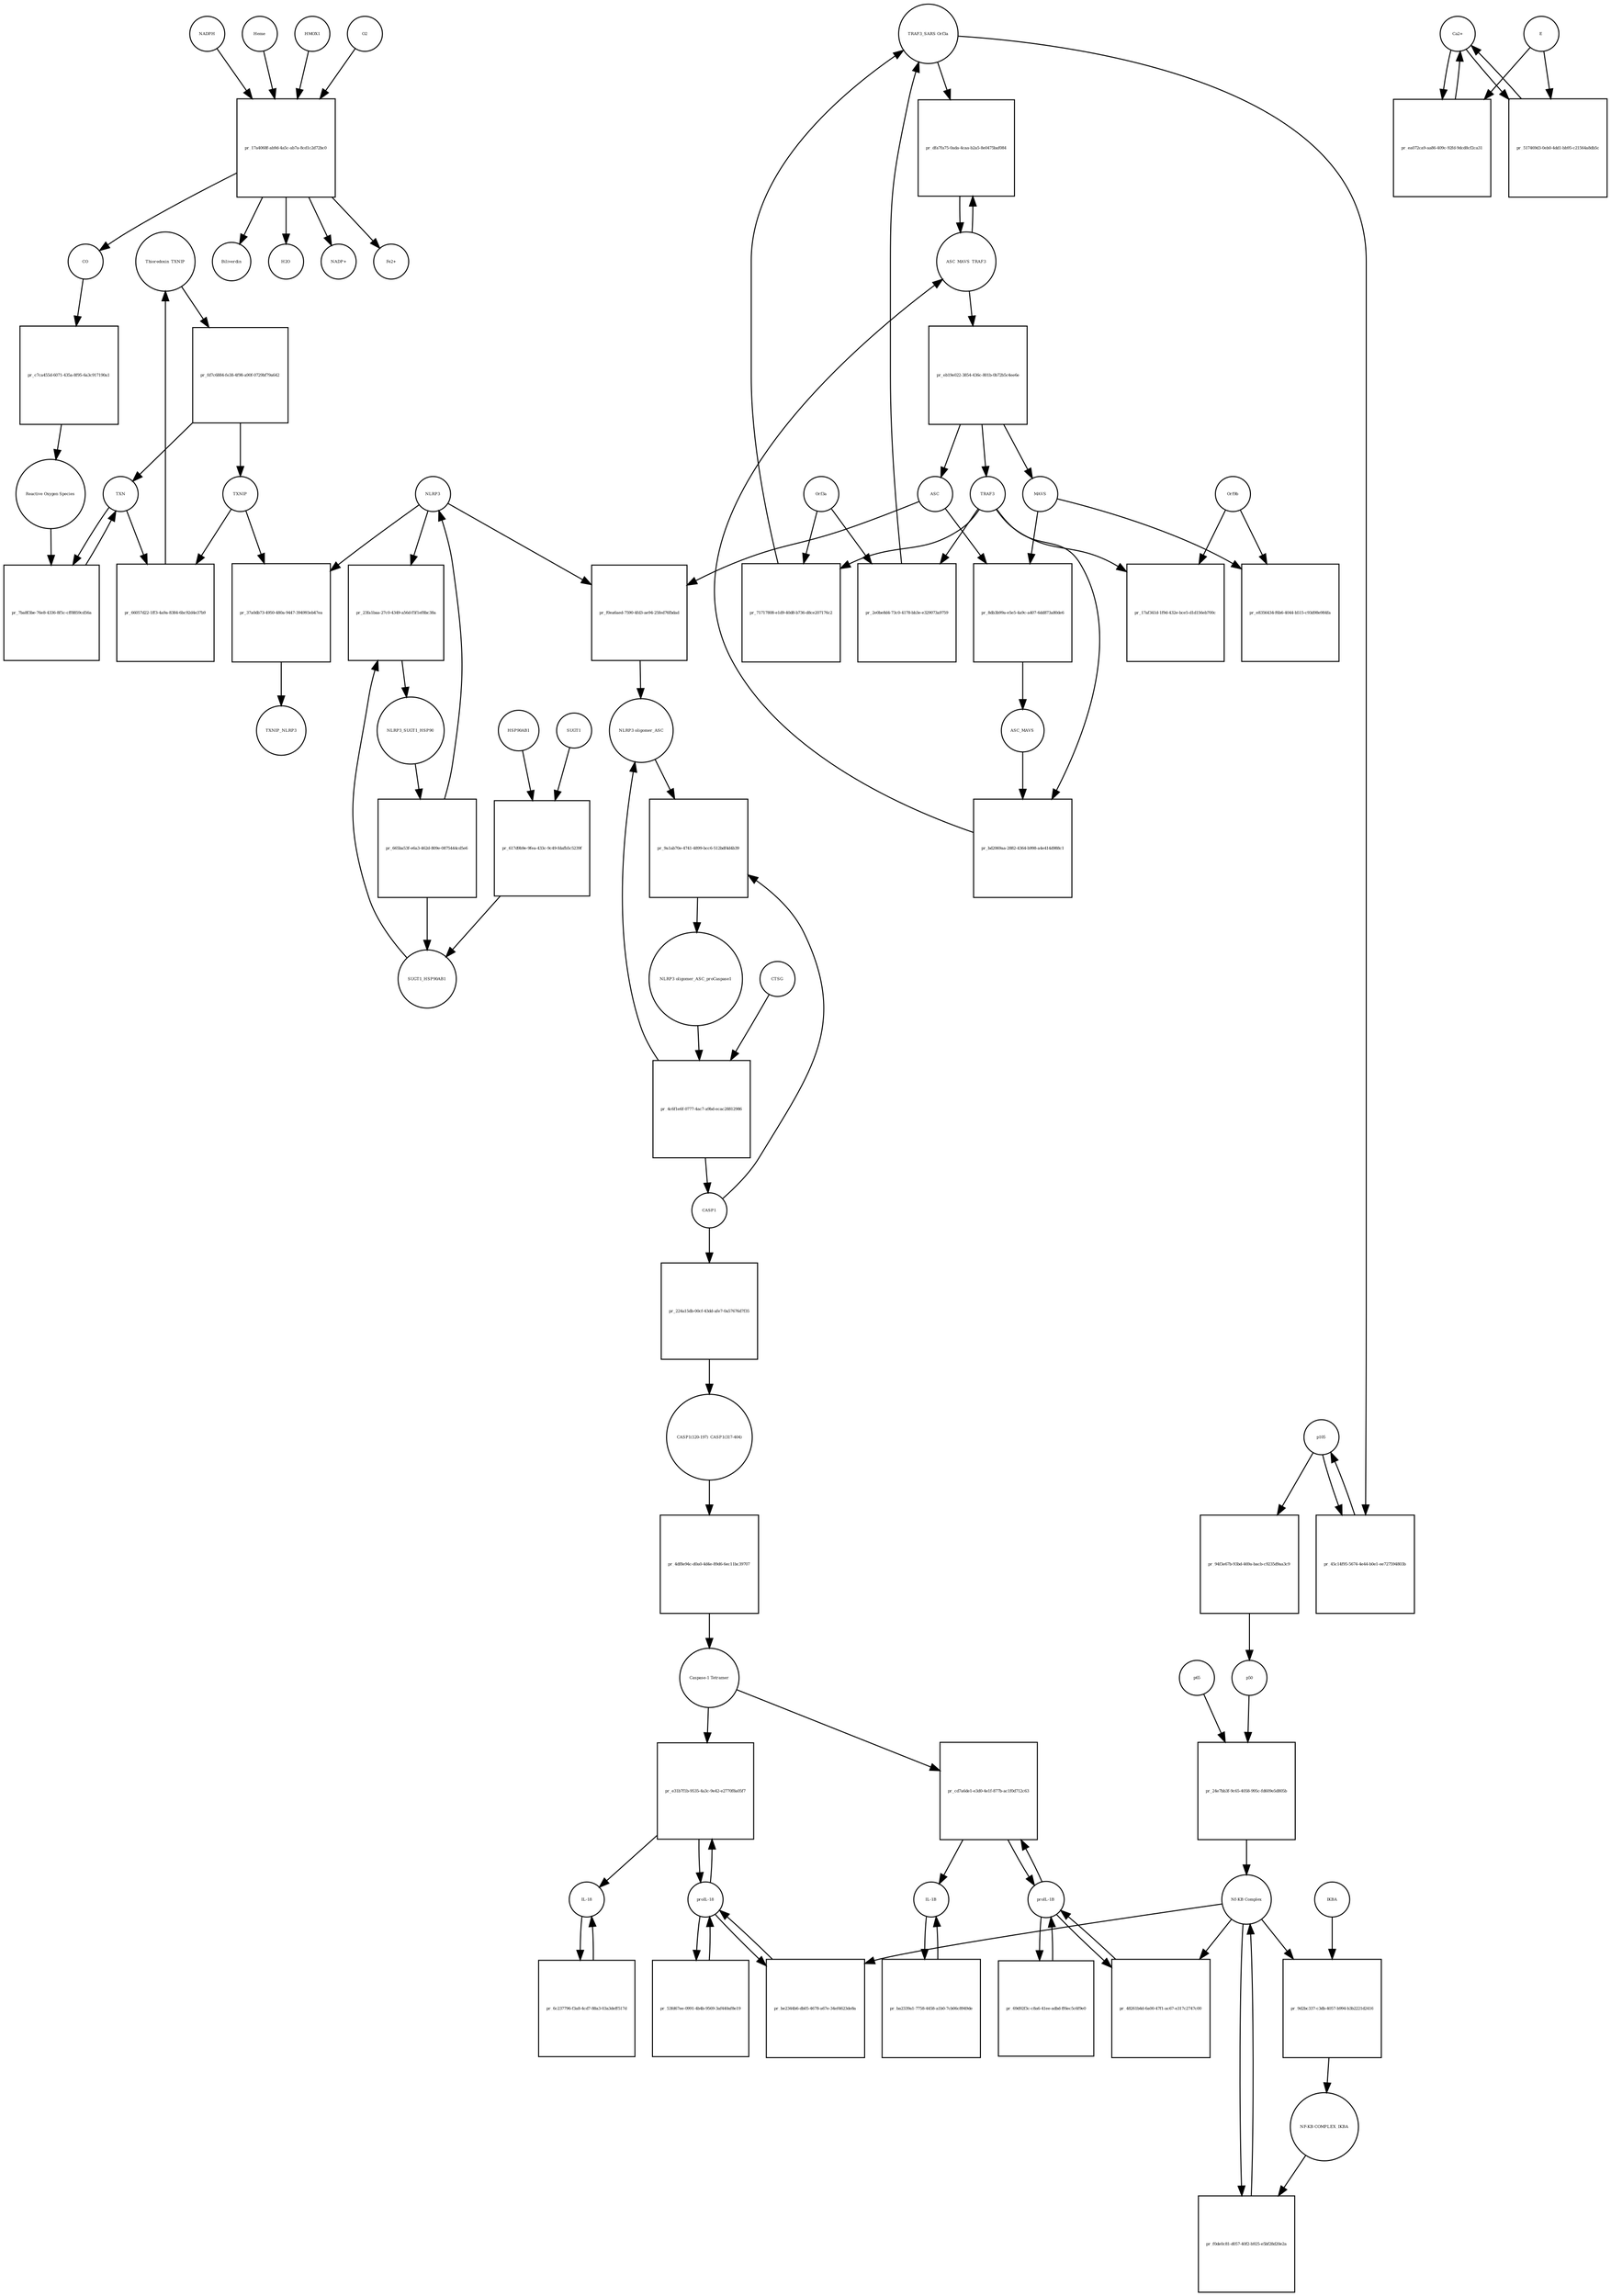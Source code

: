 strict digraph  {
Thioredoxin_TXNIP [annotation="urn_miriam_uniprot_P10599|urn_miriam_uniprot_Q9H3M7", bipartite=0, cls=complex, fontsize=4, label=Thioredoxin_TXNIP, shape=circle];
"pr_fd7c6884-fe38-4f98-a90f-0729bf79a642" [annotation="", bipartite=1, cls=process, fontsize=4, label="pr_fd7c6884-fe38-4f98-a90f-0729bf79a642", shape=square];
TXNIP [annotation=urn_miriam_uniprot_Q9H3M7, bipartite=0, cls=macromolecule, fontsize=4, label=TXNIP, shape=circle];
TXN [annotation=urn_miriam_uniprot_P10599, bipartite=0, cls=macromolecule, fontsize=4, label=TXN, shape=circle];
"pr_7ba8f3be-76e8-4336-8f5c-cff8859cd56a" [annotation="", bipartite=1, cls=process, fontsize=4, label="pr_7ba8f3be-76e8-4336-8f5c-cff8859cd56a", shape=square];
"Reactive Oxygen Species" [annotation="urn_miriam_obo.chebi_CHEBI%3A26523", bipartite=0, cls="simple chemical", fontsize=4, label="Reactive Oxygen Species", shape=circle];
"pr_66057d22-1ff3-4a9a-8384-6bc92d4e37b9" [annotation="", bipartite=1, cls=process, fontsize=4, label="pr_66057d22-1ff3-4a9a-8384-6bc92d4e37b9", shape=square];
HSP90AB1 [annotation=urn_miriam_uniprot_P08238, bipartite=0, cls=macromolecule, fontsize=4, label=HSP90AB1, shape=circle];
"pr_617d9b9e-9fea-433c-9c49-fdafb5c5239f" [annotation="", bipartite=1, cls=process, fontsize=4, label="pr_617d9b9e-9fea-433c-9c49-fdafb5c5239f", shape=square];
SUGT1 [annotation=urn_miriam_uniprot_Q9Y2Z0, bipartite=0, cls=macromolecule, fontsize=4, label=SUGT1, shape=circle];
SUGT1_HSP90AB1 [annotation="urn_miriam_uniprot_P08238|urn_miriam_uniprot_Q9Y2Z0", bipartite=0, cls=complex, fontsize=4, label=SUGT1_HSP90AB1, shape=circle];
NLRP3 [annotation=urn_miriam_uniprot_Q96P20, bipartite=0, cls=macromolecule, fontsize=4, label=NLRP3, shape=circle];
"pr_37a0db73-4950-480a-9447-394993eb47ea" [annotation="", bipartite=1, cls=process, fontsize=4, label="pr_37a0db73-4950-480a-9447-394993eb47ea", shape=square];
TXNIP_NLRP3 [annotation="urn_miriam_uniprot_Q9H3M7|urn_miriam_uniprot_Q96P20", bipartite=0, cls=complex, fontsize=4, label=TXNIP_NLRP3, shape=circle];
"NLRP3 oligomer_ASC_proCaspase1" [annotation="urn_miriam_uniprot_P29466|urn_miriam_uniprot_Q9ULZ3|urn_miriam_uniprot_Q96P20", bipartite=0, cls=complex, fontsize=4, label="NLRP3 oligomer_ASC_proCaspase1", shape=circle];
"pr_4c6f1e6f-0777-4ac7-a9bd-ecac28812986" [annotation="", bipartite=1, cls=process, fontsize=4, label="pr_4c6f1e6f-0777-4ac7-a9bd-ecac28812986", shape=square];
CASP1 [annotation=urn_miriam_uniprot_P29466, bipartite=0, cls=macromolecule, fontsize=4, label=CASP1, shape=circle];
CTSG [annotation=urn_miriam_uniprot_P08311, bipartite=0, cls=macromolecule, fontsize=4, label=CTSG, shape=circle];
"NLRP3 oligomer_ASC" [annotation="urn_miriam_uniprot_Q9ULZ3|urn_miriam_uniprot_Q96P20", bipartite=0, cls=complex, fontsize=4, label="NLRP3 oligomer_ASC", shape=circle];
"pr_224a15db-00cf-43dd-afe7-0a57676d7f35" [annotation="", bipartite=1, cls=process, fontsize=4, label="pr_224a15db-00cf-43dd-afe7-0a57676d7f35", shape=square];
"CASP1(120-197)_CASP1(317-404)" [annotation=urn_miriam_uniprot_P29466, bipartite=0, cls=complex, fontsize=4, label="CASP1(120-197)_CASP1(317-404)", shape=circle];
"pr_4df8e94c-d0a0-4d4e-89d6-6ec11bc39707" [annotation="", bipartite=1, cls=process, fontsize=4, label="pr_4df8e94c-d0a0-4d4e-89d6-6ec11bc39707", shape=square];
"Caspase-1 Tetramer" [annotation=urn_miriam_uniprot_P29466, bipartite=0, cls="complex multimer", fontsize=4, label="Caspase-1 Tetramer", shape=circle];
"proIL-1B" [annotation=urn_miriam_uniprot_P01584, bipartite=0, cls=macromolecule, fontsize=4, label="proIL-1B", shape=circle];
"pr_cd7a6de1-e3d0-4e1f-877b-ac1f0d712c63" [annotation="", bipartite=1, cls=process, fontsize=4, label="pr_cd7a6de1-e3d0-4e1f-877b-ac1f0d712c63", shape=square];
"IL-1B" [annotation=urn_miriam_uniprot_P01584, bipartite=0, cls=macromolecule, fontsize=4, label="IL-1B", shape=circle];
"pr_ba2339a1-7758-4458-a1b0-7cb06c8949de" [annotation="", bipartite=1, cls="omitted process", fontsize=4, label="pr_ba2339a1-7758-4458-a1b0-7cb06c8949de", shape=square];
"proIL-18" [annotation=urn_miriam_uniprot_Q14116, bipartite=0, cls=macromolecule, fontsize=4, label="proIL-18", shape=circle];
"pr_e31b7f1b-9535-4a3c-9e42-e2770f8a05f7" [annotation="", bipartite=1, cls=process, fontsize=4, label="pr_e31b7f1b-9535-4a3c-9e42-e2770f8a05f7", shape=square];
"IL-18" [annotation=urn_miriam_uniprot_Q14116, bipartite=0, cls=macromolecule, fontsize=4, label="IL-18", shape=circle];
"pr_6c237796-f3a8-4cd7-88a3-03a3deff517d" [annotation="", bipartite=1, cls="omitted process", fontsize=4, label="pr_6c237796-f3a8-4cd7-88a3-03a3deff517d", shape=square];
"pr_9a1ab70e-4741-4899-bcc6-512bdf4d4b39" [annotation="", bipartite=1, cls=process, fontsize=4, label="pr_9a1ab70e-4741-4899-bcc6-512bdf4d4b39", shape=square];
"pr_48261b4d-6a00-47f1-ac67-e317c2747c00" [annotation="", bipartite=1, cls=process, fontsize=4, label="pr_48261b4d-6a00-47f1-ac67-e317c2747c00", shape=square];
"Nf-KB Complex" [annotation="urn_miriam_uniprot_P19838|urn_miriam_uniprot_Q00653", bipartite=0, cls=complex, fontsize=4, label="Nf-KB Complex", shape=circle];
"pr_be2344b6-db05-4678-a67e-34ef4623de8a" [annotation="", bipartite=1, cls=process, fontsize=4, label="pr_be2344b6-db05-4678-a67e-34ef4623de8a", shape=square];
p50 [annotation=urn_miriam_uniprot_P19838, bipartite=0, cls=macromolecule, fontsize=4, label=p50, shape=circle];
"pr_24e7bb3f-9c65-4058-995c-fd609e5d805b" [annotation="", bipartite=1, cls=process, fontsize=4, label="pr_24e7bb3f-9c65-4058-995c-fd609e5d805b", shape=square];
p65 [annotation=urn_miriam_uniprot_Q00653, bipartite=0, cls=macromolecule, fontsize=4, label=p65, shape=circle];
Orf3a [annotation="urn_miriam_uniprot_P59632|urn_miriam_taxonomy_694009", bipartite=0, cls=macromolecule, fontsize=4, label=Orf3a, shape=circle];
"pr_2e0be8d4-73c0-4178-bb3e-e329073a9759" [annotation="", bipartite=1, cls=process, fontsize=4, label="pr_2e0be8d4-73c0-4178-bb3e-e329073a9759", shape=square];
TRAF3 [annotation=urn_miriam_uniprot_Q13114, bipartite=0, cls=macromolecule, fontsize=4, label=TRAF3, shape=circle];
"TRAF3_SARS Orf3a" [annotation="urn_miriam_uniprot_P59632|urn_miriam_uniprot_Q13114|urn_miriam_taxonomy_694009", bipartite=0, cls=complex, fontsize=4, label="TRAF3_SARS Orf3a", shape=circle];
p105 [annotation=urn_miriam_uniprot_P19838, bipartite=0, cls=macromolecule, fontsize=4, label=p105, shape=circle];
"pr_94f3e67b-93bd-469a-bacb-c9235d9aa3c9" [annotation="", bipartite=1, cls="omitted process", fontsize=4, label="pr_94f3e67b-93bd-469a-bacb-c9235d9aa3c9", shape=square];
ASC [annotation=urn_miriam_uniprot_Q9ULZ3, bipartite=0, cls=macromolecule, fontsize=4, label=ASC, shape=circle];
"pr_f0ea6aed-7590-4fd3-ae94-25fed76fbdad" [annotation="", bipartite=1, cls=process, fontsize=4, label="pr_f0ea6aed-7590-4fd3-ae94-25fed76fbdad", shape=square];
IKBA [annotation="", bipartite=0, cls=macromolecule, fontsize=4, label=IKBA, shape=circle];
"pr_9d2bc337-c3db-4057-b994-b3b2221d2416" [annotation="", bipartite=1, cls=process, fontsize=4, label="pr_9d2bc337-c3db-4057-b994-b3b2221d2416", shape=square];
"NF-KB COMPLEX_IKBA" [annotation=urn_miriam_uniprot_P19838, bipartite=0, cls=complex, fontsize=4, label="NF-KB COMPLEX_IKBA", shape=circle];
"pr_f0de0c81-d057-40f2-b925-e5bf28d20e2a" [annotation="", bipartite=1, cls=process, fontsize=4, label="pr_f0de0c81-d057-40f2-b925-e5bf28d20e2a", shape=square];
NLRP3_SUGT1_HSP90 [annotation="urn_miriam_uniprot_P08238|urn_miriam_uniprot_Q96P20|urn_miriam_uniprot_Q9Y2Z0", bipartite=0, cls=complex, fontsize=4, label=NLRP3_SUGT1_HSP90, shape=circle];
"pr_665ba53f-e6a3-462d-809e-0875444cd5e6" [annotation="", bipartite=1, cls="omitted process", fontsize=4, label="pr_665ba53f-e6a3-462d-809e-0875444cd5e6", shape=square];
"pr_8db3b99a-e5e5-4a9c-a407-6dd873a80de6" [annotation="", bipartite=1, cls=process, fontsize=4, label="pr_8db3b99a-e5e5-4a9c-a407-6dd873a80de6", shape=square];
ASC_MAVS [annotation=urn_miriam_uniprot_Q9ULZ3, bipartite=0, cls=complex, fontsize=4, label=ASC_MAVS, shape=circle];
MAVS [annotation=urn_miriam_uniprot_Q7Z434, bipartite=0, cls=macromolecule, fontsize=4, label=MAVS, shape=circle];
"pr_bd2069aa-2882-4364-b998-a4e414d988c1" [annotation="", bipartite=1, cls=process, fontsize=4, label="pr_bd2069aa-2882-4364-b998-a4e414d988c1", shape=square];
ASC_MAVS_TRAF3 [annotation="urn_miriam_pubmed_25847972|urn_miriam_uniprot_Q9ULZ3|urn_miriam_uniprot_Q13114", bipartite=0, cls=complex, fontsize=4, label=ASC_MAVS_TRAF3, shape=circle];
"pr_eb19e022-3854-436c-801b-0b72b5c4ee6e" [annotation="", bipartite=1, cls=process, fontsize=4, label="pr_eb19e022-3854-436c-801b-0b72b5c4ee6e", shape=square];
"pr_dfa7fa75-0ada-4caa-b2a5-8e0475baf084" [annotation="", bipartite=1, cls="omitted process", fontsize=4, label="pr_dfa7fa75-0ada-4caa-b2a5-8e0475baf084", shape=square];
"pr_23fa1baa-27c0-4349-a56d-f5f1ef8bc38a" [annotation="", bipartite=1, cls=process, fontsize=4, label="pr_23fa1baa-27c0-4349-a56d-f5f1ef8bc38a", shape=square];
"pr_69d92f3c-c8a6-41ee-adbd-ff6ec5c6f9e0" [annotation="", bipartite=1, cls=process, fontsize=4, label="pr_69d92f3c-c8a6-41ee-adbd-ff6ec5c6f9e0", shape=square];
"pr_53fd67ee-0991-4b4b-9569-3af440af8e19" [annotation="", bipartite=1, cls=process, fontsize=4, label="pr_53fd67ee-0991-4b4b-9569-3af440af8e19", shape=square];
"Ca2+" [annotation="urn_miriam_obo.chebi_CHEBI%3A29108", bipartite=0, cls="simple chemical", fontsize=4, label="Ca2+", shape=circle];
"pr_ea072ca9-aa86-409c-92fd-9dcd8cf2ca31" [annotation="", bipartite=1, cls=process, fontsize=4, label="pr_ea072ca9-aa86-409c-92fd-9dcd8cf2ca31", shape=square];
E [annotation="urn_miriam_uniprot_P59637|urn_miriam_taxonomy_694009", bipartite=0, cls=macromolecule, fontsize=4, label=E, shape=circle];
"pr_517469d3-0eb0-4dd1-bb95-c21564a8db5c" [annotation="", bipartite=1, cls=process, fontsize=4, label="pr_517469d3-0eb0-4dd1-bb95-c21564a8db5c", shape=square];
"pr_71717808-e1d9-40d8-b736-d8ce207176c2" [annotation="", bipartite=1, cls=process, fontsize=4, label="pr_71717808-e1d9-40d8-b736-d8ce207176c2", shape=square];
"pr_45c14f95-5674-4e44-b0e1-ee727594803b" [annotation="", bipartite=1, cls="omitted process", fontsize=4, label="pr_45c14f95-5674-4e44-b0e1-ee727594803b", shape=square];
Heme [annotation="urn_miriam_obo.chebi_CHEBI%3A30413", bipartite=0, cls="simple chemical", fontsize=4, label=Heme, shape=circle];
"pr_17a4068f-ab9d-4a5c-ab7a-8cd1c2d72bc0" [annotation="", bipartite=1, cls=process, fontsize=4, label="pr_17a4068f-ab9d-4a5c-ab7a-8cd1c2d72bc0", shape=square];
Biliverdin [annotation="urn_miriam_obo.chebi_CHEBI%3A17033", bipartite=0, cls="simple chemical", fontsize=4, label=Biliverdin, shape=circle];
HMOX1 [annotation=urn_miriam_uniprot_P09601, bipartite=0, cls=macromolecule, fontsize=4, label=HMOX1, shape=circle];
O2 [annotation="urn_miriam_obo.chebi_CHEBI%3A15379", bipartite=0, cls="simple chemical", fontsize=4, label=O2, shape=circle];
NADPH [annotation="urn_miriam_obo.chebi_CHEBI%3A16474", bipartite=0, cls="simple chemical", fontsize=4, label=NADPH, shape=circle];
H2O [annotation="urn_miriam_obo.chebi_CHEBI%3A15377", bipartite=0, cls="simple chemical", fontsize=4, label=H2O, shape=circle];
"NADP+" [annotation="urn_miriam_obo.chebi_CHEBI%3A18009", bipartite=0, cls="simple chemical", fontsize=4, label="NADP+", shape=circle];
CO [annotation="urn_miriam_obo.chebi_CHEBI%3A17245", bipartite=0, cls="simple chemical", fontsize=4, label=CO, shape=circle];
"Fe2+" [annotation="urn_miriam_obo.chebi_CHEBI%3A29033", bipartite=0, cls="simple chemical", fontsize=4, label="Fe2+", shape=circle];
"pr_c7ca455d-6071-435a-8f95-6a3c917190a1" [annotation="", bipartite=1, cls=process, fontsize=4, label="pr_c7ca455d-6071-435a-8f95-6a3c917190a1", shape=square];
"pr_e8356434-f6b6-4044-b515-c93d98e984fa" [annotation="", bipartite=1, cls=process, fontsize=4, label="pr_e8356434-f6b6-4044-b515-c93d98e984fa", shape=square];
Orf9b [annotation="urn_miriam_taxonomy_694009|urn_miriam_uniprot_P59636", bipartite=0, cls=macromolecule, fontsize=4, label=Orf9b, shape=circle];
"pr_17af341d-1f9d-432e-bce5-d1d156eb700c" [annotation="", bipartite=1, cls=process, fontsize=4, label="pr_17af341d-1f9d-432e-bce5-d1d156eb700c", shape=square];
Thioredoxin_TXNIP -> "pr_fd7c6884-fe38-4f98-a90f-0729bf79a642"  [annotation="", interaction_type=consumption];
"pr_fd7c6884-fe38-4f98-a90f-0729bf79a642" -> TXNIP  [annotation="", interaction_type=production];
"pr_fd7c6884-fe38-4f98-a90f-0729bf79a642" -> TXN  [annotation="", interaction_type=production];
TXNIP -> "pr_66057d22-1ff3-4a9a-8384-6bc92d4e37b9"  [annotation="", interaction_type=consumption];
TXNIP -> "pr_37a0db73-4950-480a-9447-394993eb47ea"  [annotation="", interaction_type=consumption];
TXN -> "pr_7ba8f3be-76e8-4336-8f5c-cff8859cd56a"  [annotation="", interaction_type=consumption];
TXN -> "pr_66057d22-1ff3-4a9a-8384-6bc92d4e37b9"  [annotation="", interaction_type=consumption];
"pr_7ba8f3be-76e8-4336-8f5c-cff8859cd56a" -> TXN  [annotation="", interaction_type=production];
"Reactive Oxygen Species" -> "pr_7ba8f3be-76e8-4336-8f5c-cff8859cd56a"  [annotation="", interaction_type="necessary stimulation"];
"pr_66057d22-1ff3-4a9a-8384-6bc92d4e37b9" -> Thioredoxin_TXNIP  [annotation="", interaction_type=production];
HSP90AB1 -> "pr_617d9b9e-9fea-433c-9c49-fdafb5c5239f"  [annotation="", interaction_type=consumption];
"pr_617d9b9e-9fea-433c-9c49-fdafb5c5239f" -> SUGT1_HSP90AB1  [annotation="", interaction_type=production];
SUGT1 -> "pr_617d9b9e-9fea-433c-9c49-fdafb5c5239f"  [annotation="", interaction_type=consumption];
SUGT1_HSP90AB1 -> "pr_23fa1baa-27c0-4349-a56d-f5f1ef8bc38a"  [annotation="", interaction_type=consumption];
NLRP3 -> "pr_37a0db73-4950-480a-9447-394993eb47ea"  [annotation="", interaction_type=consumption];
NLRP3 -> "pr_f0ea6aed-7590-4fd3-ae94-25fed76fbdad"  [annotation="", interaction_type=consumption];
NLRP3 -> "pr_23fa1baa-27c0-4349-a56d-f5f1ef8bc38a"  [annotation="", interaction_type=consumption];
"pr_37a0db73-4950-480a-9447-394993eb47ea" -> TXNIP_NLRP3  [annotation="", interaction_type=production];
"NLRP3 oligomer_ASC_proCaspase1" -> "pr_4c6f1e6f-0777-4ac7-a9bd-ecac28812986"  [annotation="", interaction_type=consumption];
"pr_4c6f1e6f-0777-4ac7-a9bd-ecac28812986" -> CASP1  [annotation="", interaction_type=production];
"pr_4c6f1e6f-0777-4ac7-a9bd-ecac28812986" -> "NLRP3 oligomer_ASC"  [annotation="", interaction_type=production];
CASP1 -> "pr_224a15db-00cf-43dd-afe7-0a57676d7f35"  [annotation="", interaction_type=consumption];
CASP1 -> "pr_9a1ab70e-4741-4899-bcc6-512bdf4d4b39"  [annotation="", interaction_type=consumption];
CTSG -> "pr_4c6f1e6f-0777-4ac7-a9bd-ecac28812986"  [annotation="", interaction_type=catalysis];
"NLRP3 oligomer_ASC" -> "pr_9a1ab70e-4741-4899-bcc6-512bdf4d4b39"  [annotation="", interaction_type=consumption];
"pr_224a15db-00cf-43dd-afe7-0a57676d7f35" -> "CASP1(120-197)_CASP1(317-404)"  [annotation="", interaction_type=production];
"CASP1(120-197)_CASP1(317-404)" -> "pr_4df8e94c-d0a0-4d4e-89d6-6ec11bc39707"  [annotation="", interaction_type=consumption];
"pr_4df8e94c-d0a0-4d4e-89d6-6ec11bc39707" -> "Caspase-1 Tetramer"  [annotation="", interaction_type=production];
"Caspase-1 Tetramer" -> "pr_cd7a6de1-e3d0-4e1f-877b-ac1f0d712c63"  [annotation="", interaction_type=catalysis];
"Caspase-1 Tetramer" -> "pr_e31b7f1b-9535-4a3c-9e42-e2770f8a05f7"  [annotation="", interaction_type=catalysis];
"proIL-1B" -> "pr_cd7a6de1-e3d0-4e1f-877b-ac1f0d712c63"  [annotation="", interaction_type=consumption];
"proIL-1B" -> "pr_48261b4d-6a00-47f1-ac67-e317c2747c00"  [annotation="", interaction_type=consumption];
"proIL-1B" -> "pr_69d92f3c-c8a6-41ee-adbd-ff6ec5c6f9e0"  [annotation="", interaction_type=consumption];
"pr_cd7a6de1-e3d0-4e1f-877b-ac1f0d712c63" -> "IL-1B"  [annotation="", interaction_type=production];
"pr_cd7a6de1-e3d0-4e1f-877b-ac1f0d712c63" -> "proIL-1B"  [annotation="", interaction_type=production];
"IL-1B" -> "pr_ba2339a1-7758-4458-a1b0-7cb06c8949de"  [annotation="", interaction_type=consumption];
"pr_ba2339a1-7758-4458-a1b0-7cb06c8949de" -> "IL-1B"  [annotation="", interaction_type=production];
"proIL-18" -> "pr_e31b7f1b-9535-4a3c-9e42-e2770f8a05f7"  [annotation="", interaction_type=consumption];
"proIL-18" -> "pr_be2344b6-db05-4678-a67e-34ef4623de8a"  [annotation="", interaction_type=consumption];
"proIL-18" -> "pr_53fd67ee-0991-4b4b-9569-3af440af8e19"  [annotation="", interaction_type=consumption];
"pr_e31b7f1b-9535-4a3c-9e42-e2770f8a05f7" -> "IL-18"  [annotation="", interaction_type=production];
"pr_e31b7f1b-9535-4a3c-9e42-e2770f8a05f7" -> "proIL-18"  [annotation="", interaction_type=production];
"IL-18" -> "pr_6c237796-f3a8-4cd7-88a3-03a3deff517d"  [annotation="", interaction_type=consumption];
"pr_6c237796-f3a8-4cd7-88a3-03a3deff517d" -> "IL-18"  [annotation="", interaction_type=production];
"pr_9a1ab70e-4741-4899-bcc6-512bdf4d4b39" -> "NLRP3 oligomer_ASC_proCaspase1"  [annotation="", interaction_type=production];
"pr_48261b4d-6a00-47f1-ac67-e317c2747c00" -> "proIL-1B"  [annotation="", interaction_type=production];
"Nf-KB Complex" -> "pr_48261b4d-6a00-47f1-ac67-e317c2747c00"  [annotation=urn_miriam_pubmed_31034780, interaction_type=catalysis];
"Nf-KB Complex" -> "pr_be2344b6-db05-4678-a67e-34ef4623de8a"  [annotation=urn_miriam_pubmed_31034780, interaction_type=catalysis];
"Nf-KB Complex" -> "pr_9d2bc337-c3db-4057-b994-b3b2221d2416"  [annotation="", interaction_type=consumption];
"Nf-KB Complex" -> "pr_f0de0c81-d057-40f2-b925-e5bf28d20e2a"  [annotation="", interaction_type=consumption];
"pr_be2344b6-db05-4678-a67e-34ef4623de8a" -> "proIL-18"  [annotation="", interaction_type=production];
p50 -> "pr_24e7bb3f-9c65-4058-995c-fd609e5d805b"  [annotation="", interaction_type=consumption];
"pr_24e7bb3f-9c65-4058-995c-fd609e5d805b" -> "Nf-KB Complex"  [annotation="", interaction_type=production];
p65 -> "pr_24e7bb3f-9c65-4058-995c-fd609e5d805b"  [annotation="", interaction_type=consumption];
Orf3a -> "pr_2e0be8d4-73c0-4178-bb3e-e329073a9759"  [annotation="", interaction_type=consumption];
Orf3a -> "pr_71717808-e1d9-40d8-b736-d8ce207176c2"  [annotation="", interaction_type=consumption];
"pr_2e0be8d4-73c0-4178-bb3e-e329073a9759" -> "TRAF3_SARS Orf3a"  [annotation="", interaction_type=production];
TRAF3 -> "pr_2e0be8d4-73c0-4178-bb3e-e329073a9759"  [annotation="", interaction_type=consumption];
TRAF3 -> "pr_bd2069aa-2882-4364-b998-a4e414d988c1"  [annotation="", interaction_type=consumption];
TRAF3 -> "pr_71717808-e1d9-40d8-b736-d8ce207176c2"  [annotation="", interaction_type=consumption];
TRAF3 -> "pr_17af341d-1f9d-432e-bce5-d1d156eb700c"  [annotation="", interaction_type=consumption];
"TRAF3_SARS Orf3a" -> "pr_dfa7fa75-0ada-4caa-b2a5-8e0475baf084"  [annotation="urn_miriam_pubmed_25847972|urn_miriam_pubmed_31034780|urn_miriam_taxonomy_9606", interaction_type=catalysis];
"TRAF3_SARS Orf3a" -> "pr_45c14f95-5674-4e44-b0e1-ee727594803b"  [annotation="urn_miriam_pubmed_31034780|urn_miriam_taxonomy_9606", interaction_type=catalysis];
p105 -> "pr_94f3e67b-93bd-469a-bacb-c9235d9aa3c9"  [annotation="", interaction_type=consumption];
p105 -> "pr_45c14f95-5674-4e44-b0e1-ee727594803b"  [annotation="", interaction_type=consumption];
"pr_94f3e67b-93bd-469a-bacb-c9235d9aa3c9" -> p50  [annotation="", interaction_type=production];
ASC -> "pr_f0ea6aed-7590-4fd3-ae94-25fed76fbdad"  [annotation="", interaction_type=consumption];
ASC -> "pr_8db3b99a-e5e5-4a9c-a407-6dd873a80de6"  [annotation="", interaction_type=consumption];
"pr_f0ea6aed-7590-4fd3-ae94-25fed76fbdad" -> "NLRP3 oligomer_ASC"  [annotation="", interaction_type=production];
IKBA -> "pr_9d2bc337-c3db-4057-b994-b3b2221d2416"  [annotation="", interaction_type=consumption];
"pr_9d2bc337-c3db-4057-b994-b3b2221d2416" -> "NF-KB COMPLEX_IKBA"  [annotation="", interaction_type=production];
"NF-KB COMPLEX_IKBA" -> "pr_f0de0c81-d057-40f2-b925-e5bf28d20e2a"  [annotation="", interaction_type=inhibition];
"pr_f0de0c81-d057-40f2-b925-e5bf28d20e2a" -> "Nf-KB Complex"  [annotation="", interaction_type=production];
NLRP3_SUGT1_HSP90 -> "pr_665ba53f-e6a3-462d-809e-0875444cd5e6"  [annotation="", interaction_type=consumption];
"pr_665ba53f-e6a3-462d-809e-0875444cd5e6" -> NLRP3  [annotation="", interaction_type=production];
"pr_665ba53f-e6a3-462d-809e-0875444cd5e6" -> SUGT1_HSP90AB1  [annotation="", interaction_type=production];
"pr_8db3b99a-e5e5-4a9c-a407-6dd873a80de6" -> ASC_MAVS  [annotation="", interaction_type=production];
ASC_MAVS -> "pr_bd2069aa-2882-4364-b998-a4e414d988c1"  [annotation="", interaction_type=consumption];
MAVS -> "pr_8db3b99a-e5e5-4a9c-a407-6dd873a80de6"  [annotation="", interaction_type=consumption];
MAVS -> "pr_e8356434-f6b6-4044-b515-c93d98e984fa"  [annotation="", interaction_type=consumption];
"pr_bd2069aa-2882-4364-b998-a4e414d988c1" -> ASC_MAVS_TRAF3  [annotation="", interaction_type=production];
ASC_MAVS_TRAF3 -> "pr_eb19e022-3854-436c-801b-0b72b5c4ee6e"  [annotation="", interaction_type=consumption];
ASC_MAVS_TRAF3 -> "pr_dfa7fa75-0ada-4caa-b2a5-8e0475baf084"  [annotation="", interaction_type=consumption];
"pr_eb19e022-3854-436c-801b-0b72b5c4ee6e" -> ASC  [annotation="", interaction_type=production];
"pr_eb19e022-3854-436c-801b-0b72b5c4ee6e" -> TRAF3  [annotation="", interaction_type=production];
"pr_eb19e022-3854-436c-801b-0b72b5c4ee6e" -> MAVS  [annotation="", interaction_type=production];
"pr_dfa7fa75-0ada-4caa-b2a5-8e0475baf084" -> ASC_MAVS_TRAF3  [annotation="", interaction_type=production];
"pr_23fa1baa-27c0-4349-a56d-f5f1ef8bc38a" -> NLRP3_SUGT1_HSP90  [annotation="", interaction_type=production];
"pr_69d92f3c-c8a6-41ee-adbd-ff6ec5c6f9e0" -> "proIL-1B"  [annotation="", interaction_type=production];
"pr_53fd67ee-0991-4b4b-9569-3af440af8e19" -> "proIL-18"  [annotation="", interaction_type=production];
"Ca2+" -> "pr_ea072ca9-aa86-409c-92fd-9dcd8cf2ca31"  [annotation="", interaction_type=consumption];
"Ca2+" -> "pr_517469d3-0eb0-4dd1-bb95-c21564a8db5c"  [annotation="", interaction_type=consumption];
"pr_ea072ca9-aa86-409c-92fd-9dcd8cf2ca31" -> "Ca2+"  [annotation="", interaction_type=production];
E -> "pr_ea072ca9-aa86-409c-92fd-9dcd8cf2ca31"  [annotation="urn_miriam_pubmed_26331680|urn_miriam_doi_10.1016%2Fj.bbrc.2020.05.206|urn_miriam_taxonomy_392815", interaction_type=catalysis];
E -> "pr_517469d3-0eb0-4dd1-bb95-c21564a8db5c"  [annotation="urn_miriam_pubmed_26331680|urn_miriam_doi_10.1016%2Fj.bbrc.2020.05.206|urn_miriam_taxonomy_392815", interaction_type=catalysis];
"pr_517469d3-0eb0-4dd1-bb95-c21564a8db5c" -> "Ca2+"  [annotation="", interaction_type=production];
"pr_71717808-e1d9-40d8-b736-d8ce207176c2" -> "TRAF3_SARS Orf3a"  [annotation="", interaction_type=production];
"pr_45c14f95-5674-4e44-b0e1-ee727594803b" -> p105  [annotation="", interaction_type=production];
Heme -> "pr_17a4068f-ab9d-4a5c-ab7a-8cd1c2d72bc0"  [annotation="", interaction_type=consumption];
"pr_17a4068f-ab9d-4a5c-ab7a-8cd1c2d72bc0" -> Biliverdin  [annotation="", interaction_type=production];
"pr_17a4068f-ab9d-4a5c-ab7a-8cd1c2d72bc0" -> H2O  [annotation="", interaction_type=production];
"pr_17a4068f-ab9d-4a5c-ab7a-8cd1c2d72bc0" -> "NADP+"  [annotation="", interaction_type=production];
"pr_17a4068f-ab9d-4a5c-ab7a-8cd1c2d72bc0" -> CO  [annotation="", interaction_type=production];
"pr_17a4068f-ab9d-4a5c-ab7a-8cd1c2d72bc0" -> "Fe2+"  [annotation="", interaction_type=production];
HMOX1 -> "pr_17a4068f-ab9d-4a5c-ab7a-8cd1c2d72bc0"  [annotation="", interaction_type=catalysis];
O2 -> "pr_17a4068f-ab9d-4a5c-ab7a-8cd1c2d72bc0"  [annotation="", interaction_type=consumption];
NADPH -> "pr_17a4068f-ab9d-4a5c-ab7a-8cd1c2d72bc0"  [annotation="", interaction_type=consumption];
CO -> "pr_c7ca455d-6071-435a-8f95-6a3c917190a1"  [annotation="urn_miriam_pubmed_28356568|urn_miriam_pubmed_25770182", interaction_type=inhibition];
"pr_c7ca455d-6071-435a-8f95-6a3c917190a1" -> "Reactive Oxygen Species"  [annotation="", interaction_type=production];
Orf9b -> "pr_e8356434-f6b6-4044-b515-c93d98e984fa"  [annotation="urn_miriam_doi_10.4049%2Fjimmunol.1303196", interaction_type=catalysis];
Orf9b -> "pr_17af341d-1f9d-432e-bce5-d1d156eb700c"  [annotation="urn_miriam_doi_10.4049%2Fjimmunol.1303196", interaction_type=catalysis];
}

